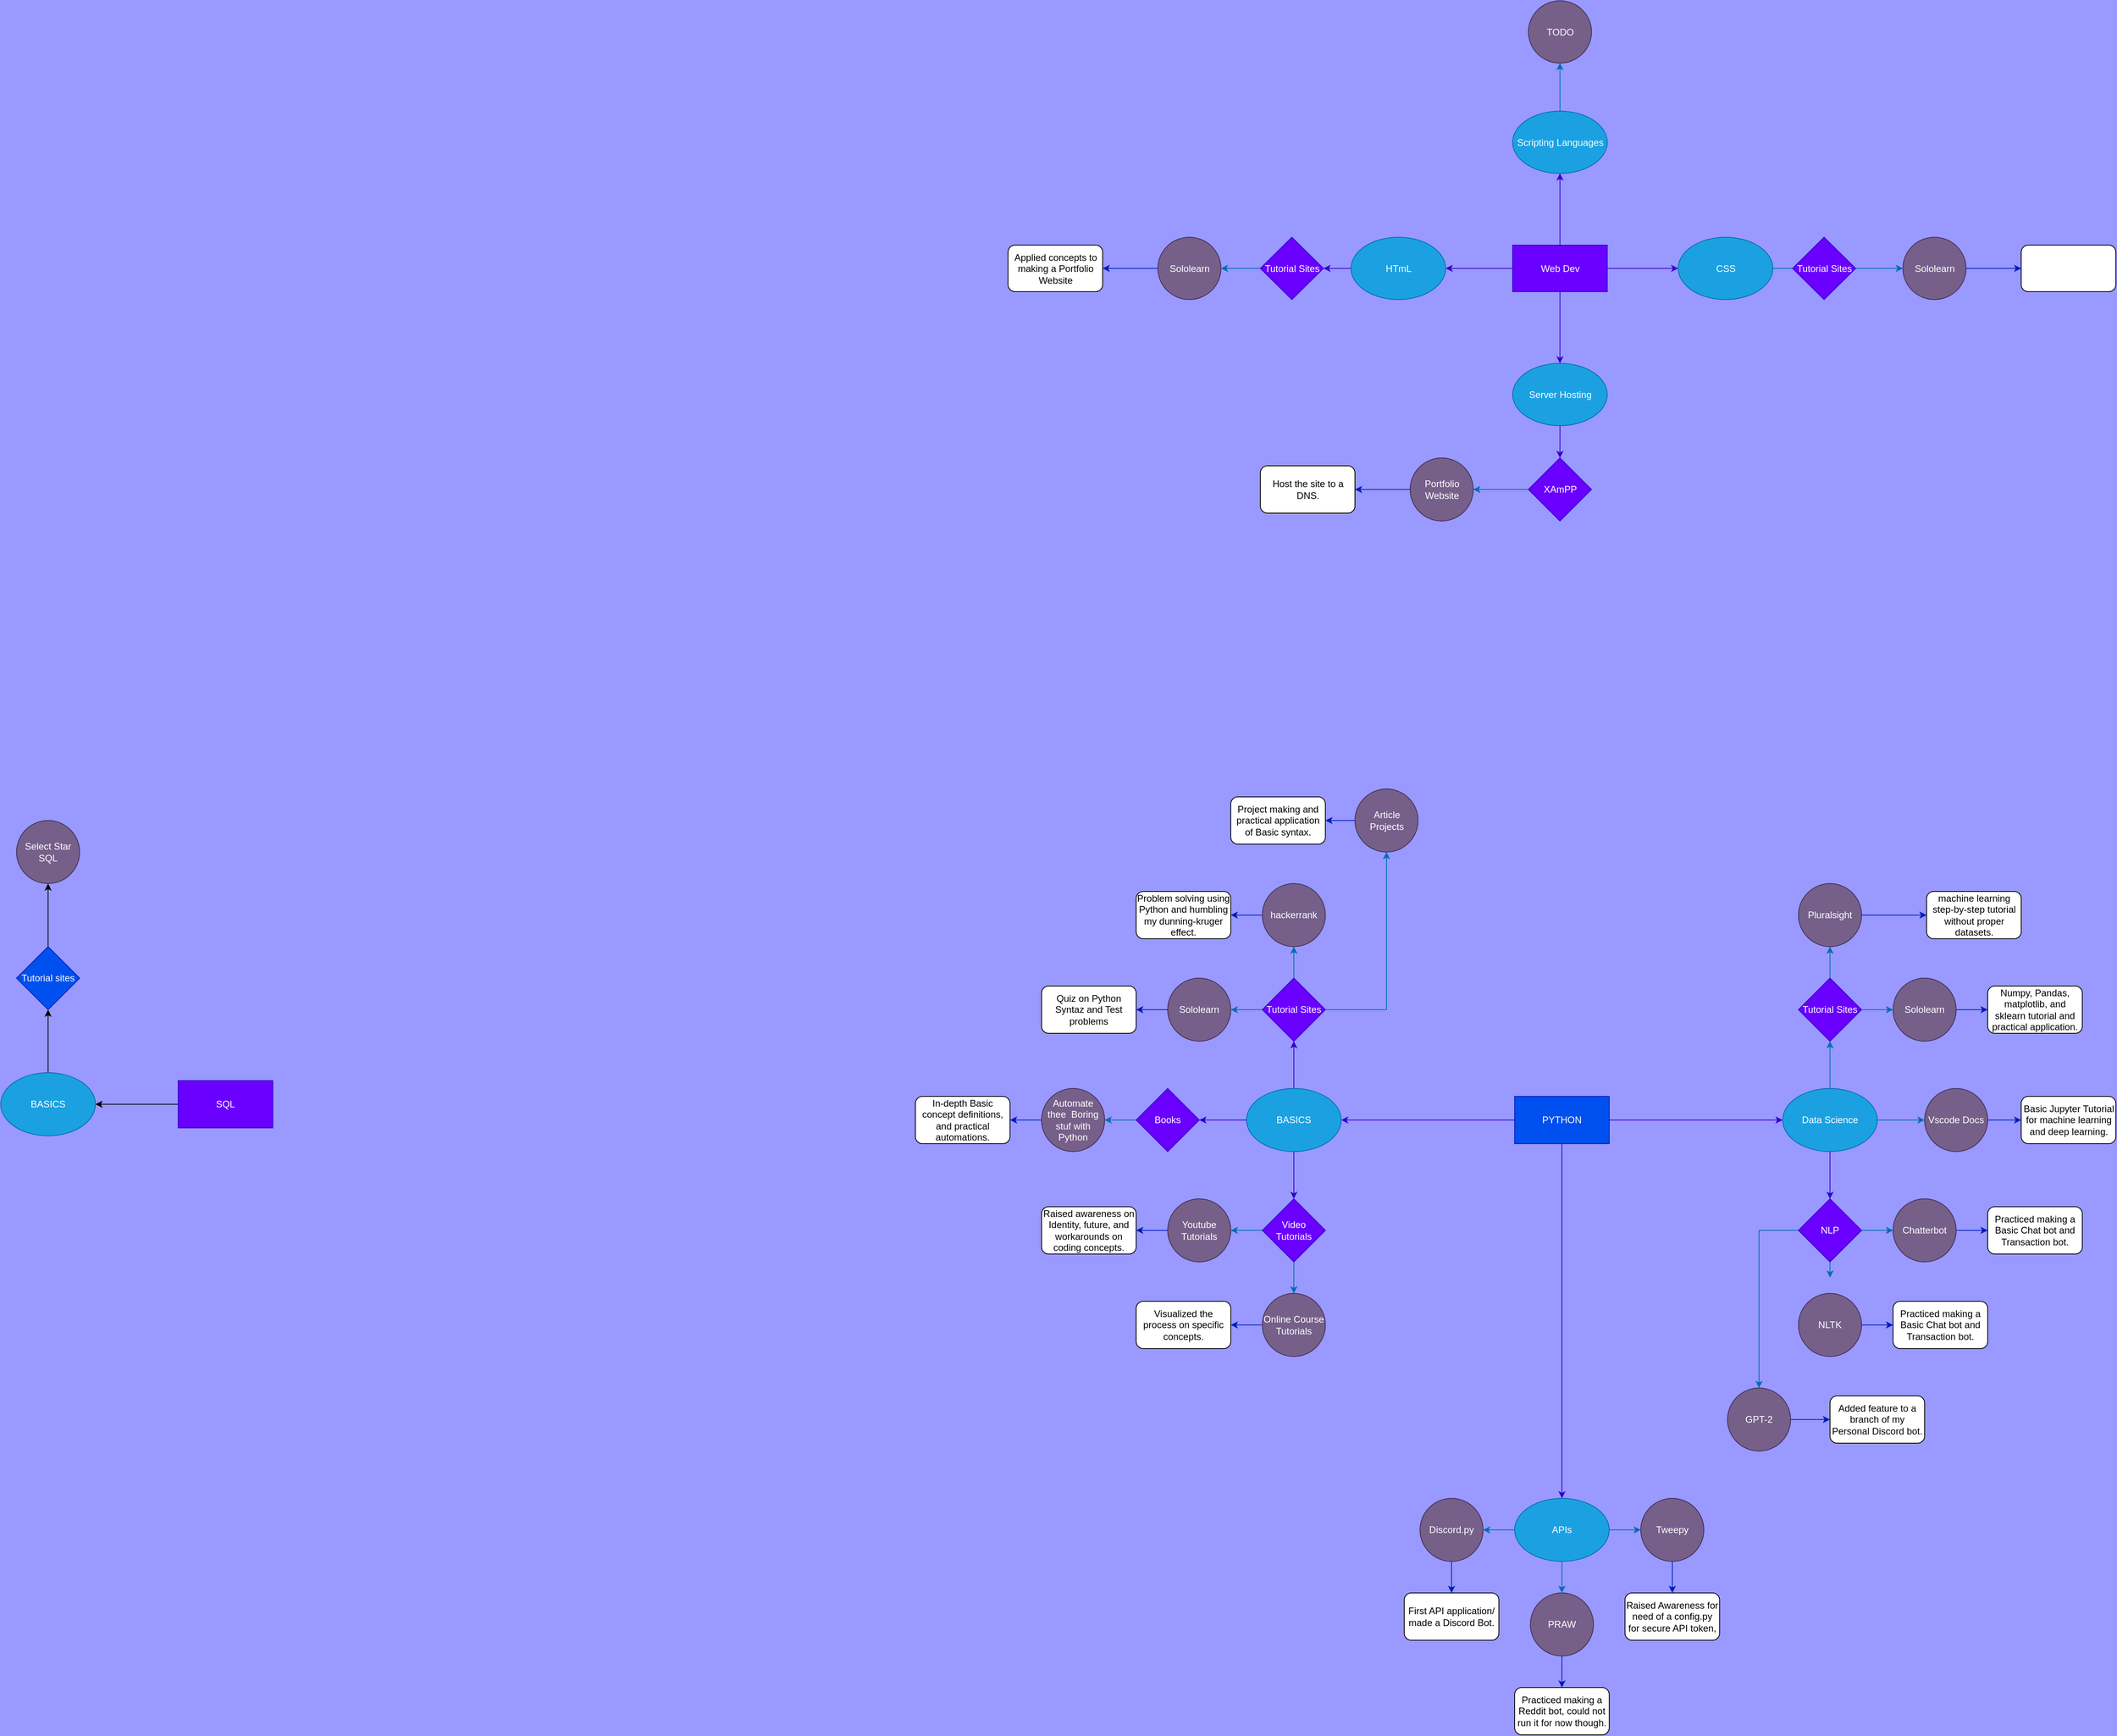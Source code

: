 <mxfile version="14.4.3" type="device"><diagram id="81nXWATaYx-iaJ4ZhNMa" name="Page-1"><mxGraphModel dx="6140" dy="3020" grid="1" gridSize="10" guides="1" tooltips="1" connect="1" arrows="1" fold="1" page="1" pageScale="1" pageWidth="850" pageHeight="1100" background="#9999FF" math="1" shadow="0"><root><mxCell id="0"/><mxCell id="1" parent="0"/><mxCell id="wvjxQlPIThpjfqxuVenf-3" value="" style="edgeStyle=orthogonalEdgeStyle;rounded=0;orthogonalLoop=1;jettySize=auto;html=1;fillColor=#6a00ff;strokeColor=#3700CC;" parent="1" source="sG3svEDOS-DDzNkCR_d7-1" target="wvjxQlPIThpjfqxuVenf-2" edge="1"><mxGeometry relative="1" as="geometry"/></mxCell><mxCell id="wvjxQlPIThpjfqxuVenf-27" value="" style="edgeStyle=orthogonalEdgeStyle;rounded=0;orthogonalLoop=1;jettySize=auto;html=1;fillColor=#6a00ff;strokeColor=#3700CC;" parent="1" source="sG3svEDOS-DDzNkCR_d7-1" target="wvjxQlPIThpjfqxuVenf-26" edge="1"><mxGeometry relative="1" as="geometry"/></mxCell><mxCell id="wvjxQlPIThpjfqxuVenf-63" value="" style="edgeStyle=orthogonalEdgeStyle;rounded=0;orthogonalLoop=1;jettySize=auto;html=1;fillColor=#6a00ff;strokeColor=#3700CC;" parent="1" source="sG3svEDOS-DDzNkCR_d7-1" target="72zSj5M3oGyIatLzDzy7-5" edge="1"><mxGeometry relative="1" as="geometry"/></mxCell><mxCell id="sG3svEDOS-DDzNkCR_d7-1" value="PYTHON" style="rounded=0;whiteSpace=wrap;html=1;fillColor=#0050ef;strokeColor=#001DBC;fontColor=#ffffff;" parent="1" vertex="1"><mxGeometry x="360" y="510" width="120" height="60" as="geometry"/></mxCell><mxCell id="72zSj5M3oGyIatLzDzy7-12" value="" style="edgeStyle=orthogonalEdgeStyle;rounded=0;orthogonalLoop=1;jettySize=auto;html=1;fillColor=#1ba1e2;strokeColor=#006EAF;" parent="1" source="wvjxQlPIThpjfqxuVenf-48" target="72zSj5M3oGyIatLzDzy7-9" edge="1"><mxGeometry relative="1" as="geometry"/></mxCell><mxCell id="wvjxQlPIThpjfqxuVenf-106" value="" style="edgeStyle=orthogonalEdgeStyle;rounded=0;orthogonalLoop=1;jettySize=auto;html=1;fillColor=#6a00ff;strokeColor=#3700CC;" parent="1" source="72zSj5M3oGyIatLzDzy7-5" target="wvjxQlPIThpjfqxuVenf-49" edge="1"><mxGeometry relative="1" as="geometry"/></mxCell><mxCell id="wvjxQlPIThpjfqxuVenf-107" value="" style="edgeStyle=orthogonalEdgeStyle;rounded=0;orthogonalLoop=1;jettySize=auto;html=1;fillColor=#6a00ff;strokeColor=#3700CC;" parent="1" source="72zSj5M3oGyIatLzDzy7-5" target="wvjxQlPIThpjfqxuVenf-52" edge="1"><mxGeometry relative="1" as="geometry"/></mxCell><mxCell id="72zSj5M3oGyIatLzDzy7-5" value="BASICS" style="ellipse;whiteSpace=wrap;html=1;fillColor=#1ba1e2;strokeColor=#006EAF;fontColor=#ffffff;" parent="1" vertex="1"><mxGeometry x="20" y="500" width="120" height="80" as="geometry"/></mxCell><mxCell id="wvjxQlPIThpjfqxuVenf-14" value="" style="edgeStyle=orthogonalEdgeStyle;rounded=0;orthogonalLoop=1;jettySize=auto;html=1;fillColor=#0050ef;strokeColor=#001DBC;" parent="1" source="72zSj5M3oGyIatLzDzy7-6" target="wvjxQlPIThpjfqxuVenf-13" edge="1"><mxGeometry relative="1" as="geometry"/></mxCell><mxCell id="72zSj5M3oGyIatLzDzy7-6" value="Sololearn" style="ellipse;whiteSpace=wrap;html=1;aspect=fixed;fillColor=#76608a;strokeColor=#432D57;fontColor=#ffffff;" parent="1" vertex="1"><mxGeometry x="-80" y="360" width="80" height="80" as="geometry"/></mxCell><mxCell id="wvjxQlPIThpjfqxuVenf-109" value="" style="edgeStyle=orthogonalEdgeStyle;rounded=0;orthogonalLoop=1;jettySize=auto;html=1;fillColor=#0050ef;strokeColor=#001DBC;" parent="1" source="72zSj5M3oGyIatLzDzy7-9" target="wvjxQlPIThpjfqxuVenf-15" edge="1"><mxGeometry relative="1" as="geometry"/></mxCell><mxCell id="72zSj5M3oGyIatLzDzy7-9" value="Automate thee&amp;nbsp; Boring stuf with Python" style="ellipse;whiteSpace=wrap;html=1;aspect=fixed;fillColor=#76608a;strokeColor=#432D57;fontColor=#ffffff;" parent="1" vertex="1"><mxGeometry x="-240" y="500" width="80" height="80" as="geometry"/></mxCell><mxCell id="wvjxQlPIThpjfqxuVenf-11" value="" style="edgeStyle=orthogonalEdgeStyle;rounded=0;orthogonalLoop=1;jettySize=auto;html=1;fillColor=#1ba1e2;strokeColor=#006EAF;" parent="1" source="wvjxQlPIThpjfqxuVenf-55" target="wvjxQlPIThpjfqxuVenf-8" edge="1"><mxGeometry relative="1" as="geometry"/></mxCell><mxCell id="wvjxQlPIThpjfqxuVenf-12" value="" style="edgeStyle=orthogonalEdgeStyle;rounded=0;orthogonalLoop=1;jettySize=auto;html=1;fillColor=#1ba1e2;strokeColor=#006EAF;" parent="1" source="wvjxQlPIThpjfqxuVenf-2" target="wvjxQlPIThpjfqxuVenf-9" edge="1"><mxGeometry relative="1" as="geometry"/></mxCell><mxCell id="wvjxQlPIThpjfqxuVenf-60" value="" style="edgeStyle=orthogonalEdgeStyle;rounded=0;orthogonalLoop=1;jettySize=auto;html=1;fillColor=#6a00ff;strokeColor=#3700CC;" parent="1" source="wvjxQlPIThpjfqxuVenf-2" target="wvjxQlPIThpjfqxuVenf-59" edge="1"><mxGeometry relative="1" as="geometry"/></mxCell><mxCell id="wvjxQlPIThpjfqxuVenf-2" value="Data Science" style="ellipse;whiteSpace=wrap;html=1;rounded=0;fillColor=#1ba1e2;strokeColor=#006EAF;fontColor=#ffffff;" parent="1" vertex="1"><mxGeometry x="700" y="500" width="120" height="80" as="geometry"/></mxCell><mxCell id="wvjxQlPIThpjfqxuVenf-4" style="edgeStyle=orthogonalEdgeStyle;rounded=0;orthogonalLoop=1;jettySize=auto;html=1;exitX=0.5;exitY=1;exitDx=0;exitDy=0;" parent="1" edge="1"><mxGeometry relative="1" as="geometry"><mxPoint x="-100" y="702.08" as="sourcePoint"/><mxPoint x="-100" y="702.08" as="targetPoint"/></mxGeometry></mxCell><mxCell id="wvjxQlPIThpjfqxuVenf-25" value="" style="edgeStyle=orthogonalEdgeStyle;rounded=0;orthogonalLoop=1;jettySize=auto;html=1;fillColor=#0050ef;strokeColor=#001DBC;" parent="1" source="wvjxQlPIThpjfqxuVenf-7" target="wvjxQlPIThpjfqxuVenf-22" edge="1"><mxGeometry relative="1" as="geometry"/></mxCell><mxCell id="wvjxQlPIThpjfqxuVenf-7" value="Sololearn" style="ellipse;whiteSpace=wrap;html=1;aspect=fixed;fillColor=#76608a;strokeColor=#432D57;fontColor=#ffffff;" parent="1" vertex="1"><mxGeometry x="840" y="360" width="80" height="80" as="geometry"/></mxCell><mxCell id="wvjxQlPIThpjfqxuVenf-24" value="" style="edgeStyle=orthogonalEdgeStyle;rounded=0;orthogonalLoop=1;jettySize=auto;html=1;fillColor=#0050ef;strokeColor=#001DBC;" parent="1" source="wvjxQlPIThpjfqxuVenf-8" target="wvjxQlPIThpjfqxuVenf-21" edge="1"><mxGeometry relative="1" as="geometry"/></mxCell><mxCell id="wvjxQlPIThpjfqxuVenf-8" value="Pluralsight" style="ellipse;whiteSpace=wrap;html=1;aspect=fixed;fillColor=#76608a;strokeColor=#432D57;fontColor=#ffffff;" parent="1" vertex="1"><mxGeometry x="720" y="240" width="80" height="80" as="geometry"/></mxCell><mxCell id="wvjxQlPIThpjfqxuVenf-23" value="" style="edgeStyle=orthogonalEdgeStyle;rounded=0;orthogonalLoop=1;jettySize=auto;html=1;fillColor=#0050ef;strokeColor=#001DBC;" parent="1" source="wvjxQlPIThpjfqxuVenf-9" target="wvjxQlPIThpjfqxuVenf-20" edge="1"><mxGeometry relative="1" as="geometry"/></mxCell><mxCell id="wvjxQlPIThpjfqxuVenf-9" value="Vscode Docs" style="ellipse;whiteSpace=wrap;html=1;aspect=fixed;fillColor=#76608a;strokeColor=#432D57;fontColor=#ffffff;" parent="1" vertex="1"><mxGeometry x="880" y="500" width="80" height="80" as="geometry"/></mxCell><mxCell id="wvjxQlPIThpjfqxuVenf-13" value="Quiz on Python Syntaz and Test problems" style="rounded=1;whiteSpace=wrap;html=1;" parent="1" vertex="1"><mxGeometry x="-240" y="370" width="120" height="60" as="geometry"/></mxCell><mxCell id="wvjxQlPIThpjfqxuVenf-15" value="In-depth Basic concept definitions, and practical automations." style="rounded=1;whiteSpace=wrap;html=1;" parent="1" vertex="1"><mxGeometry x="-400" y="510" width="120" height="60" as="geometry"/></mxCell><mxCell id="wvjxQlPIThpjfqxuVenf-17" value="Project making and practical application of Basic syntax." style="rounded=1;whiteSpace=wrap;html=1;" parent="1" vertex="1"><mxGeometry y="130.0" width="120" height="60" as="geometry"/></mxCell><mxCell id="wvjxQlPIThpjfqxuVenf-20" value="Basic Jupyter Tutorial for machine learning and deep learning." style="rounded=1;whiteSpace=wrap;html=1;gradientColor=none;" parent="1" vertex="1"><mxGeometry x="1002.5" y="510" width="120" height="60" as="geometry"/></mxCell><mxCell id="wvjxQlPIThpjfqxuVenf-21" value="machine learning step-by-step tutorial without proper datasets." style="rounded=1;whiteSpace=wrap;html=1;" parent="1" vertex="1"><mxGeometry x="882.5" y="250" width="120" height="60" as="geometry"/></mxCell><mxCell id="wvjxQlPIThpjfqxuVenf-22" value="Numpy, Pandas, matplotlib, and sklearn tutorial and practical application." style="rounded=1;whiteSpace=wrap;html=1;gradientColor=none;" parent="1" vertex="1"><mxGeometry x="960" y="370" width="120" height="60" as="geometry"/></mxCell><mxCell id="wvjxQlPIThpjfqxuVenf-34" value="" style="edgeStyle=orthogonalEdgeStyle;rounded=0;orthogonalLoop=1;jettySize=auto;html=1;fillColor=#1ba1e2;strokeColor=#006EAF;" parent="1" source="wvjxQlPIThpjfqxuVenf-26" target="wvjxQlPIThpjfqxuVenf-32" edge="1"><mxGeometry relative="1" as="geometry"/></mxCell><mxCell id="wvjxQlPIThpjfqxuVenf-35" value="" style="edgeStyle=orthogonalEdgeStyle;rounded=0;orthogonalLoop=1;jettySize=auto;html=1;fillColor=#1ba1e2;strokeColor=#006EAF;" parent="1" source="wvjxQlPIThpjfqxuVenf-26" target="wvjxQlPIThpjfqxuVenf-31" edge="1"><mxGeometry relative="1" as="geometry"/></mxCell><mxCell id="wvjxQlPIThpjfqxuVenf-36" value="" style="edgeStyle=orthogonalEdgeStyle;rounded=0;orthogonalLoop=1;jettySize=auto;html=1;fillColor=#1ba1e2;strokeColor=#006EAF;" parent="1" source="wvjxQlPIThpjfqxuVenf-26" target="wvjxQlPIThpjfqxuVenf-33" edge="1"><mxGeometry relative="1" as="geometry"/></mxCell><mxCell id="wvjxQlPIThpjfqxuVenf-26" value="APIs" style="ellipse;whiteSpace=wrap;html=1;fillColor=#1ba1e2;strokeColor=#006EAF;fontColor=#ffffff;" parent="1" vertex="1"><mxGeometry x="360" y="1020" width="120" height="80" as="geometry"/></mxCell><mxCell id="wvjxQlPIThpjfqxuVenf-42" value="" style="edgeStyle=orthogonalEdgeStyle;rounded=0;orthogonalLoop=1;jettySize=auto;html=1;fillColor=#0050ef;strokeColor=#001DBC;" parent="1" source="wvjxQlPIThpjfqxuVenf-31" target="wvjxQlPIThpjfqxuVenf-38" edge="1"><mxGeometry relative="1" as="geometry"/></mxCell><mxCell id="wvjxQlPIThpjfqxuVenf-31" value="PRAW" style="ellipse;whiteSpace=wrap;html=1;aspect=fixed;fillColor=#76608a;strokeColor=#432D57;fontColor=#ffffff;" parent="1" vertex="1"><mxGeometry x="380" y="1140" width="80" height="80" as="geometry"/></mxCell><mxCell id="wvjxQlPIThpjfqxuVenf-41" value="" style="edgeStyle=orthogonalEdgeStyle;rounded=0;orthogonalLoop=1;jettySize=auto;html=1;fillColor=#0050ef;strokeColor=#001DBC;" parent="1" source="wvjxQlPIThpjfqxuVenf-32" target="wvjxQlPIThpjfqxuVenf-37" edge="1"><mxGeometry relative="1" as="geometry"/></mxCell><mxCell id="wvjxQlPIThpjfqxuVenf-32" value="Discord.py" style="ellipse;whiteSpace=wrap;html=1;aspect=fixed;fillColor=#76608a;strokeColor=#432D57;fontColor=#ffffff;" parent="1" vertex="1"><mxGeometry x="240" y="1020" width="80" height="80" as="geometry"/></mxCell><mxCell id="wvjxQlPIThpjfqxuVenf-40" value="" style="edgeStyle=orthogonalEdgeStyle;rounded=0;orthogonalLoop=1;jettySize=auto;html=1;fillColor=#0050ef;strokeColor=#001DBC;" parent="1" source="wvjxQlPIThpjfqxuVenf-33" target="wvjxQlPIThpjfqxuVenf-39" edge="1"><mxGeometry relative="1" as="geometry"/></mxCell><mxCell id="wvjxQlPIThpjfqxuVenf-33" value="Tweepy" style="ellipse;whiteSpace=wrap;html=1;aspect=fixed;fillColor=#76608a;strokeColor=#432D57;fontColor=#ffffff;" parent="1" vertex="1"><mxGeometry x="520" y="1020" width="80" height="80" as="geometry"/></mxCell><mxCell id="wvjxQlPIThpjfqxuVenf-37" value="First API application/&lt;br&gt;made a Discord Bot." style="rounded=1;whiteSpace=wrap;html=1;gradientColor=none;" parent="1" vertex="1"><mxGeometry x="220" y="1140" width="120" height="60" as="geometry"/></mxCell><mxCell id="wvjxQlPIThpjfqxuVenf-38" value="Practiced making a Reddit bot, could not run it for now though." style="rounded=1;whiteSpace=wrap;html=1;gradientColor=none;" parent="1" vertex="1"><mxGeometry x="360" y="1260" width="120" height="60" as="geometry"/></mxCell><mxCell id="wvjxQlPIThpjfqxuVenf-39" value="Raised Awareness for need of a config.py for secure API token," style="rounded=1;whiteSpace=wrap;html=1;gradientColor=none;" parent="1" vertex="1"><mxGeometry x="500" y="1140" width="120" height="60" as="geometry"/></mxCell><mxCell id="wvjxQlPIThpjfqxuVenf-118" value="" style="edgeStyle=orthogonalEdgeStyle;rounded=0;orthogonalLoop=1;jettySize=auto;html=1;fillColor=#1ba1e2;strokeColor=#006EAF;" parent="1" source="wvjxQlPIThpjfqxuVenf-49" target="wvjxQlPIThpjfqxuVenf-117" edge="1"><mxGeometry relative="1" as="geometry"/></mxCell><mxCell id="wvjxQlPIThpjfqxuVenf-120" value="" style="edgeStyle=orthogonalEdgeStyle;rounded=0;orthogonalLoop=1;jettySize=auto;html=1;fillColor=#1ba1e2;strokeColor=#006EAF;" parent="1" source="wvjxQlPIThpjfqxuVenf-49" target="wvjxQlPIThpjfqxuVenf-119" edge="1"><mxGeometry relative="1" as="geometry"/></mxCell><mxCell id="wvjxQlPIThpjfqxuVenf-49" value="Video Tutorials" style="rhombus;whiteSpace=wrap;html=1;fillColor=#6a00ff;strokeColor=#3700CC;fontColor=#ffffff;" parent="1" vertex="1"><mxGeometry x="40" y="640.0" width="80" height="80" as="geometry"/></mxCell><mxCell id="wvjxQlPIThpjfqxuVenf-53" value="" style="edgeStyle=orthogonalEdgeStyle;rounded=0;orthogonalLoop=1;jettySize=auto;html=1;fillColor=#1ba1e2;strokeColor=#006EAF;" parent="1" source="wvjxQlPIThpjfqxuVenf-52" target="72zSj5M3oGyIatLzDzy7-6" edge="1"><mxGeometry relative="1" as="geometry"/></mxCell><mxCell id="wvjxQlPIThpjfqxuVenf-111" value="" style="edgeStyle=orthogonalEdgeStyle;rounded=0;orthogonalLoop=1;jettySize=auto;html=1;fillColor=#1ba1e2;strokeColor=#006EAF;" parent="1" source="wvjxQlPIThpjfqxuVenf-52" target="wvjxQlPIThpjfqxuVenf-110" edge="1"><mxGeometry relative="1" as="geometry"/></mxCell><mxCell id="wvjxQlPIThpjfqxuVenf-115" value="" style="edgeStyle=orthogonalEdgeStyle;rounded=0;orthogonalLoop=1;jettySize=auto;html=1;fillColor=#1ba1e2;strokeColor=#006EAF;entryX=0.5;entryY=1;entryDx=0;entryDy=0;" parent="1" source="wvjxQlPIThpjfqxuVenf-52" target="wvjxQlPIThpjfqxuVenf-114" edge="1"><mxGeometry relative="1" as="geometry"><mxPoint x="200" y="220" as="targetPoint"/></mxGeometry></mxCell><mxCell id="wvjxQlPIThpjfqxuVenf-52" value="Tutorial Sites" style="rhombus;whiteSpace=wrap;html=1;fillColor=#6a00ff;strokeColor=#3700CC;fontColor=#ffffff;" parent="1" vertex="1"><mxGeometry x="40" y="360" width="80" height="80" as="geometry"/></mxCell><mxCell id="wvjxQlPIThpjfqxuVenf-56" value="" style="edgeStyle=orthogonalEdgeStyle;rounded=0;orthogonalLoop=1;jettySize=auto;html=1;fillColor=#1ba1e2;strokeColor=#006EAF;" parent="1" source="wvjxQlPIThpjfqxuVenf-55" target="wvjxQlPIThpjfqxuVenf-7" edge="1"><mxGeometry relative="1" as="geometry"/></mxCell><mxCell id="wvjxQlPIThpjfqxuVenf-62" value="" style="edgeStyle=orthogonalEdgeStyle;rounded=0;orthogonalLoop=1;jettySize=auto;html=1;fillColor=#1ba1e2;strokeColor=#006EAF;" parent="1" source="wvjxQlPIThpjfqxuVenf-59" target="wvjxQlPIThpjfqxuVenf-61" edge="1"><mxGeometry relative="1" as="geometry"/></mxCell><mxCell id="wvjxQlPIThpjfqxuVenf-66" value="" style="edgeStyle=orthogonalEdgeStyle;rounded=0;orthogonalLoop=1;jettySize=auto;html=1;fillColor=#1ba1e2;strokeColor=#006EAF;" parent="1" source="wvjxQlPIThpjfqxuVenf-59" edge="1"><mxGeometry relative="1" as="geometry"><mxPoint x="760" y="740" as="targetPoint"/></mxGeometry></mxCell><mxCell id="wvjxQlPIThpjfqxuVenf-104" style="edgeStyle=orthogonalEdgeStyle;rounded=0;orthogonalLoop=1;jettySize=auto;html=1;exitX=0;exitY=0.5;exitDx=0;exitDy=0;fillColor=#1ba1e2;strokeColor=#006EAF;entryX=0.5;entryY=0;entryDx=0;entryDy=0;" parent="1" source="wvjxQlPIThpjfqxuVenf-59" target="wvjxQlPIThpjfqxuVenf-67" edge="1"><mxGeometry relative="1" as="geometry"><mxPoint x="670" y="860" as="targetPoint"/><Array as="points"><mxPoint x="670" y="680"/></Array></mxGeometry></mxCell><mxCell id="wvjxQlPIThpjfqxuVenf-59" value="NLP" style="rhombus;whiteSpace=wrap;html=1;rounded=0;fillColor=#6a00ff;strokeColor=#3700CC;fontColor=#ffffff;" parent="1" vertex="1"><mxGeometry x="720" y="640" width="80" height="80" as="geometry"/></mxCell><mxCell id="wvjxQlPIThpjfqxuVenf-74" value="" style="edgeStyle=orthogonalEdgeStyle;rounded=0;orthogonalLoop=1;jettySize=auto;html=1;fillColor=#0050ef;strokeColor=#001DBC;" parent="1" source="wvjxQlPIThpjfqxuVenf-61" target="wvjxQlPIThpjfqxuVenf-69" edge="1"><mxGeometry relative="1" as="geometry"/></mxCell><mxCell id="wvjxQlPIThpjfqxuVenf-61" value="Chatterbot" style="ellipse;whiteSpace=wrap;html=1;aspect=fixed;fillColor=#76608a;strokeColor=#432D57;fontColor=#ffffff;" parent="1" vertex="1"><mxGeometry x="840" y="640" width="80" height="80" as="geometry"/></mxCell><mxCell id="wvjxQlPIThpjfqxuVenf-73" value="" style="edgeStyle=orthogonalEdgeStyle;rounded=0;orthogonalLoop=1;jettySize=auto;html=1;fillColor=#0050ef;strokeColor=#001DBC;" parent="1" source="wvjxQlPIThpjfqxuVenf-65" target="wvjxQlPIThpjfqxuVenf-70" edge="1"><mxGeometry relative="1" as="geometry"/></mxCell><mxCell id="wvjxQlPIThpjfqxuVenf-65" value="NLTK" style="ellipse;whiteSpace=wrap;html=1;aspect=fixed;fillColor=#76608a;strokeColor=#432D57;fontColor=#ffffff;" parent="1" vertex="1"><mxGeometry x="720" y="760" width="80" height="80" as="geometry"/></mxCell><mxCell id="wvjxQlPIThpjfqxuVenf-72" value="" style="edgeStyle=orthogonalEdgeStyle;rounded=0;orthogonalLoop=1;jettySize=auto;html=1;fillColor=#0050ef;strokeColor=#001DBC;" parent="1" source="wvjxQlPIThpjfqxuVenf-67" target="wvjxQlPIThpjfqxuVenf-71" edge="1"><mxGeometry relative="1" as="geometry"/></mxCell><mxCell id="wvjxQlPIThpjfqxuVenf-67" value="GPT-2" style="ellipse;whiteSpace=wrap;html=1;aspect=fixed;fillColor=#76608a;strokeColor=#432D57;fontColor=#ffffff;" parent="1" vertex="1"><mxGeometry x="630" y="880" width="80" height="80" as="geometry"/></mxCell><mxCell id="wvjxQlPIThpjfqxuVenf-69" value="Practiced making a Basic Chat bot and Transaction bot." style="rounded=1;whiteSpace=wrap;html=1;gradientColor=none;" parent="1" vertex="1"><mxGeometry x="960" y="650" width="120" height="60" as="geometry"/></mxCell><mxCell id="wvjxQlPIThpjfqxuVenf-70" value="Practiced making a Basic Chat bot and Transaction bot." style="rounded=1;whiteSpace=wrap;html=1;gradientColor=none;" parent="1" vertex="1"><mxGeometry x="840" y="770" width="120" height="60" as="geometry"/></mxCell><mxCell id="wvjxQlPIThpjfqxuVenf-71" value="Added feature to a branch of my Personal Discord bot." style="rounded=1;whiteSpace=wrap;html=1;gradientColor=none;" parent="1" vertex="1"><mxGeometry x="760" y="890" width="120" height="60" as="geometry"/></mxCell><mxCell id="wvjxQlPIThpjfqxuVenf-79" value="" style="edgeStyle=orthogonalEdgeStyle;rounded=0;orthogonalLoop=1;jettySize=auto;html=1;fillColor=#6a00ff;strokeColor=#3700CC;" parent="1" source="wvjxQlPIThpjfqxuVenf-75" target="wvjxQlPIThpjfqxuVenf-77" edge="1"><mxGeometry relative="1" as="geometry"/></mxCell><mxCell id="wvjxQlPIThpjfqxuVenf-80" value="" style="edgeStyle=orthogonalEdgeStyle;rounded=0;orthogonalLoop=1;jettySize=auto;html=1;fillColor=#6a00ff;strokeColor=#3700CC;" parent="1" source="wvjxQlPIThpjfqxuVenf-75" target="wvjxQlPIThpjfqxuVenf-76" edge="1"><mxGeometry relative="1" as="geometry"/></mxCell><mxCell id="wvjxQlPIThpjfqxuVenf-81" value="" style="edgeStyle=orthogonalEdgeStyle;rounded=0;orthogonalLoop=1;jettySize=auto;html=1;fillColor=#6a00ff;strokeColor=#3700CC;" parent="1" source="wvjxQlPIThpjfqxuVenf-75" target="wvjxQlPIThpjfqxuVenf-78" edge="1"><mxGeometry relative="1" as="geometry"/></mxCell><mxCell id="wvjxQlPIThpjfqxuVenf-97" value="" style="edgeStyle=orthogonalEdgeStyle;rounded=0;orthogonalLoop=1;jettySize=auto;html=1;fillColor=#6a00ff;strokeColor=#3700CC;" parent="1" source="wvjxQlPIThpjfqxuVenf-75" target="wvjxQlPIThpjfqxuVenf-96" edge="1"><mxGeometry relative="1" as="geometry"/></mxCell><mxCell id="wvjxQlPIThpjfqxuVenf-75" value="Web Dev" style="rounded=0;whiteSpace=wrap;html=1;fillColor=#6a00ff;strokeColor=#3700CC;fontColor=#ffffff;" parent="1" vertex="1"><mxGeometry x="357.5" y="-570" width="120" height="59" as="geometry"/></mxCell><mxCell id="wvjxQlPIThpjfqxuVenf-83" value="" style="edgeStyle=orthogonalEdgeStyle;rounded=0;orthogonalLoop=1;jettySize=auto;html=1;fillColor=#6a00ff;strokeColor=#3700CC;" parent="1" source="wvjxQlPIThpjfqxuVenf-76" target="wvjxQlPIThpjfqxuVenf-82" edge="1"><mxGeometry relative="1" as="geometry"/></mxCell><mxCell id="wvjxQlPIThpjfqxuVenf-76" value="HTmL" style="ellipse;whiteSpace=wrap;html=1;fillColor=#1ba1e2;strokeColor=#006EAF;fontColor=#ffffff;" parent="1" vertex="1"><mxGeometry x="152.5" y="-580" width="120" height="79" as="geometry"/></mxCell><mxCell id="wvjxQlPIThpjfqxuVenf-89" value="" style="edgeStyle=orthogonalEdgeStyle;rounded=0;orthogonalLoop=1;jettySize=auto;html=1;fillColor=#1ba1e2;strokeColor=#006EAF;" parent="1" source="wvjxQlPIThpjfqxuVenf-77" target="wvjxQlPIThpjfqxuVenf-88" edge="1"><mxGeometry relative="1" as="geometry"/></mxCell><mxCell id="wvjxQlPIThpjfqxuVenf-77" value="CSS" style="ellipse;whiteSpace=wrap;html=1;fillColor=#1ba1e2;strokeColor=#006EAF;fontColor=#ffffff;" parent="1" vertex="1"><mxGeometry x="567.5" y="-580" width="120" height="79" as="geometry"/></mxCell><mxCell id="wvjxQlPIThpjfqxuVenf-93" value="" style="edgeStyle=orthogonalEdgeStyle;rounded=0;orthogonalLoop=1;jettySize=auto;html=1;fillColor=#1ba1e2;strokeColor=#006EAF;" parent="1" source="wvjxQlPIThpjfqxuVenf-78" target="wvjxQlPIThpjfqxuVenf-92" edge="1"><mxGeometry relative="1" as="geometry"/></mxCell><mxCell id="wvjxQlPIThpjfqxuVenf-78" value="Scripting Languages" style="ellipse;whiteSpace=wrap;html=1;fillColor=#1ba1e2;strokeColor=#006EAF;fontColor=#ffffff;" parent="1" vertex="1"><mxGeometry x="357.5" y="-740" width="120" height="79" as="geometry"/></mxCell><mxCell id="wvjxQlPIThpjfqxuVenf-86" value="" style="edgeStyle=orthogonalEdgeStyle;rounded=0;orthogonalLoop=1;jettySize=auto;html=1;fillColor=#1ba1e2;strokeColor=#006EAF;" parent="1" source="wvjxQlPIThpjfqxuVenf-82" target="wvjxQlPIThpjfqxuVenf-84" edge="1"><mxGeometry relative="1" as="geometry"/></mxCell><mxCell id="wvjxQlPIThpjfqxuVenf-82" value="Tutorial Sites" style="rhombus;whiteSpace=wrap;html=1;fillColor=#6a00ff;strokeColor=#3700CC;fontColor=#ffffff;" parent="1" vertex="1"><mxGeometry x="37.5" y="-580" width="80" height="79" as="geometry"/></mxCell><mxCell id="wvjxQlPIThpjfqxuVenf-87" value="" style="edgeStyle=orthogonalEdgeStyle;rounded=0;orthogonalLoop=1;jettySize=auto;html=1;fillColor=#0050ef;strokeColor=#001DBC;" parent="1" source="wvjxQlPIThpjfqxuVenf-84" target="wvjxQlPIThpjfqxuVenf-85" edge="1"><mxGeometry relative="1" as="geometry"/></mxCell><mxCell id="wvjxQlPIThpjfqxuVenf-84" value="Sololearn" style="ellipse;whiteSpace=wrap;html=1;aspect=fixed;fillColor=#76608a;strokeColor=#432D57;fontColor=#ffffff;" parent="1" vertex="1"><mxGeometry x="-92.5" y="-580" width="80" height="79" as="geometry"/></mxCell><mxCell id="wvjxQlPIThpjfqxuVenf-85" value="Applied concepts to making a Portfolio Website" style="rounded=1;whiteSpace=wrap;html=1;gradientColor=none;" parent="1" vertex="1"><mxGeometry x="-282.5" y="-570" width="120" height="59" as="geometry"/></mxCell><mxCell id="wvjxQlPIThpjfqxuVenf-95" value="" style="edgeStyle=orthogonalEdgeStyle;rounded=0;orthogonalLoop=1;jettySize=auto;html=1;fillColor=#0050ef;strokeColor=#001DBC;" parent="1" source="wvjxQlPIThpjfqxuVenf-88" target="wvjxQlPIThpjfqxuVenf-94" edge="1"><mxGeometry relative="1" as="geometry"/></mxCell><mxCell id="wvjxQlPIThpjfqxuVenf-88" value="Sololearn" style="ellipse;whiteSpace=wrap;html=1;aspect=fixed;fillColor=#76608a;strokeColor=#432D57;fontColor=#ffffff;" parent="1" vertex="1"><mxGeometry x="852.5" y="-580" width="80" height="79" as="geometry"/></mxCell><mxCell id="wvjxQlPIThpjfqxuVenf-90" value="Tutorial Sites" style="rhombus;whiteSpace=wrap;html=1;fillColor=#6a00ff;strokeColor=#3700CC;fontColor=#ffffff;" parent="1" vertex="1"><mxGeometry x="712.5" y="-580" width="80" height="79" as="geometry"/></mxCell><mxCell id="wvjxQlPIThpjfqxuVenf-92" value="TODO" style="ellipse;whiteSpace=wrap;html=1;aspect=fixed;fillColor=#76608a;strokeColor=#432D57;fontColor=#ffffff;" parent="1" vertex="1"><mxGeometry x="377.5" y="-880" width="80" height="79" as="geometry"/></mxCell><mxCell id="wvjxQlPIThpjfqxuVenf-94" value="" style="rounded=1;whiteSpace=wrap;html=1;gradientColor=none;" parent="1" vertex="1"><mxGeometry x="1002.5" y="-570" width="120" height="59" as="geometry"/></mxCell><mxCell id="wvjxQlPIThpjfqxuVenf-129" style="edgeStyle=orthogonalEdgeStyle;rounded=0;orthogonalLoop=1;jettySize=auto;html=1;fillColor=#6a00ff;strokeColor=#3700CC;" parent="1" source="wvjxQlPIThpjfqxuVenf-96" target="wvjxQlPIThpjfqxuVenf-98" edge="1"><mxGeometry relative="1" as="geometry"><mxPoint x="417.5" y="-360" as="targetPoint"/></mxGeometry></mxCell><mxCell id="wvjxQlPIThpjfqxuVenf-96" value="Server Hosting" style="ellipse;whiteSpace=wrap;html=1;fillColor=#1ba1e2;strokeColor=#006EAF;fontColor=#ffffff;" parent="1" vertex="1"><mxGeometry x="357.5" y="-420" width="120" height="79" as="geometry"/></mxCell><mxCell id="VW-Ftk4P9Oq5BwgOFQwO-2" value="" style="edgeStyle=orthogonalEdgeStyle;rounded=0;orthogonalLoop=1;jettySize=auto;html=1;fillColor=#1ba1e2;strokeColor=#006EAF;" parent="1" source="wvjxQlPIThpjfqxuVenf-98" target="wvjxQlPIThpjfqxuVenf-100" edge="1"><mxGeometry relative="1" as="geometry"/></mxCell><mxCell id="wvjxQlPIThpjfqxuVenf-98" value="XAmPP" style="rhombus;whiteSpace=wrap;html=1;fillColor=#6a00ff;strokeColor=#3700CC;fontColor=#ffffff;" parent="1" vertex="1"><mxGeometry x="377.5" y="-300" width="80" height="80" as="geometry"/></mxCell><mxCell id="VW-Ftk4P9Oq5BwgOFQwO-4" value="" style="edgeStyle=orthogonalEdgeStyle;rounded=0;orthogonalLoop=1;jettySize=auto;html=1;fillColor=#0050ef;strokeColor=#001DBC;" parent="1" source="wvjxQlPIThpjfqxuVenf-100" target="wvjxQlPIThpjfqxuVenf-102" edge="1"><mxGeometry relative="1" as="geometry"/></mxCell><mxCell id="wvjxQlPIThpjfqxuVenf-100" value="Portfolio Website" style="ellipse;whiteSpace=wrap;html=1;aspect=fixed;fillColor=#76608a;strokeColor=#432D57;fontColor=#ffffff;" parent="1" vertex="1"><mxGeometry x="227.5" y="-300" width="80" height="80" as="geometry"/></mxCell><mxCell id="wvjxQlPIThpjfqxuVenf-102" value="Host the site to a DNS." style="rounded=1;whiteSpace=wrap;html=1;gradientColor=none;" parent="1" vertex="1"><mxGeometry x="37.5" y="-290" width="120" height="60" as="geometry"/></mxCell><mxCell id="wvjxQlPIThpjfqxuVenf-48" value="Books" style="rhombus;whiteSpace=wrap;html=1;fillColor=#6a00ff;strokeColor=#3700CC;fontColor=#ffffff;" parent="1" vertex="1"><mxGeometry x="-120" y="500" width="80" height="80" as="geometry"/></mxCell><mxCell id="wvjxQlPIThpjfqxuVenf-108" value="" style="edgeStyle=orthogonalEdgeStyle;rounded=0;orthogonalLoop=1;jettySize=auto;html=1;fillColor=#6a00ff;strokeColor=#3700CC;" parent="1" source="72zSj5M3oGyIatLzDzy7-5" target="wvjxQlPIThpjfqxuVenf-48" edge="1"><mxGeometry relative="1" as="geometry"><mxPoint x="20" y="540.0" as="sourcePoint"/><mxPoint x="-130" y="540.0" as="targetPoint"/></mxGeometry></mxCell><mxCell id="wvjxQlPIThpjfqxuVenf-113" value="" style="edgeStyle=orthogonalEdgeStyle;rounded=0;orthogonalLoop=1;jettySize=auto;html=1;fillColor=#0050ef;strokeColor=#001DBC;" parent="1" source="wvjxQlPIThpjfqxuVenf-110" target="wvjxQlPIThpjfqxuVenf-112" edge="1"><mxGeometry relative="1" as="geometry"/></mxCell><mxCell id="wvjxQlPIThpjfqxuVenf-110" value="hackerrank" style="ellipse;whiteSpace=wrap;html=1;aspect=fixed;fillColor=#76608a;strokeColor=#432D57;fontColor=#ffffff;" parent="1" vertex="1"><mxGeometry x="40" y="240" width="80" height="80" as="geometry"/></mxCell><mxCell id="wvjxQlPIThpjfqxuVenf-112" value="Problem solving using Python and humbling my dunning-kruger effect." style="rounded=1;whiteSpace=wrap;html=1;gradientColor=none;" parent="1" vertex="1"><mxGeometry x="-120" y="250" width="120" height="60" as="geometry"/></mxCell><mxCell id="wvjxQlPIThpjfqxuVenf-116" value="" style="edgeStyle=orthogonalEdgeStyle;rounded=0;orthogonalLoop=1;jettySize=auto;html=1;fillColor=#0050ef;strokeColor=#001DBC;exitX=0;exitY=0.5;exitDx=0;exitDy=0;" parent="1" source="wvjxQlPIThpjfqxuVenf-114" target="wvjxQlPIThpjfqxuVenf-17" edge="1"><mxGeometry relative="1" as="geometry"><mxPoint x="160" y="180" as="sourcePoint"/></mxGeometry></mxCell><mxCell id="wvjxQlPIThpjfqxuVenf-114" value="Article Projects" style="ellipse;whiteSpace=wrap;html=1;aspect=fixed;fillColor=#76608a;strokeColor=#432D57;fontColor=#ffffff;" parent="1" vertex="1"><mxGeometry x="157.5" y="120" width="80" height="80" as="geometry"/></mxCell><mxCell id="wvjxQlPIThpjfqxuVenf-126" value="" style="edgeStyle=orthogonalEdgeStyle;rounded=0;orthogonalLoop=1;jettySize=auto;html=1;fillColor=#0050ef;strokeColor=#001DBC;" parent="1" source="wvjxQlPIThpjfqxuVenf-117" target="wvjxQlPIThpjfqxuVenf-123" edge="1"><mxGeometry relative="1" as="geometry"/></mxCell><mxCell id="wvjxQlPIThpjfqxuVenf-117" value="Youtube Tutorials" style="ellipse;whiteSpace=wrap;html=1;aspect=fixed;fillColor=#76608a;strokeColor=#432D57;fontColor=#ffffff;" parent="1" vertex="1"><mxGeometry x="-80" y="640.0" width="80" height="80" as="geometry"/></mxCell><mxCell id="wvjxQlPIThpjfqxuVenf-127" value="" style="edgeStyle=orthogonalEdgeStyle;rounded=0;orthogonalLoop=1;jettySize=auto;html=1;fillColor=#0050ef;strokeColor=#001DBC;" parent="1" source="wvjxQlPIThpjfqxuVenf-119" target="wvjxQlPIThpjfqxuVenf-124" edge="1"><mxGeometry relative="1" as="geometry"/></mxCell><mxCell id="wvjxQlPIThpjfqxuVenf-119" value="Online Course Tutorials" style="ellipse;whiteSpace=wrap;html=1;aspect=fixed;fillColor=#76608a;strokeColor=#432D57;fontColor=#ffffff;" parent="1" vertex="1"><mxGeometry x="40" y="760" width="80" height="80" as="geometry"/></mxCell><mxCell id="wvjxQlPIThpjfqxuVenf-123" value="Raised awareness on Identity, future, and workarounds on coding concepts." style="rounded=1;whiteSpace=wrap;html=1;gradientColor=none;" parent="1" vertex="1"><mxGeometry x="-240" y="650" width="120" height="60" as="geometry"/></mxCell><mxCell id="wvjxQlPIThpjfqxuVenf-124" value="Visualized the process on specific concepts." style="rounded=1;whiteSpace=wrap;html=1;gradientColor=none;" parent="1" vertex="1"><mxGeometry x="-120" y="770" width="120" height="60" as="geometry"/></mxCell><mxCell id="ENU8W8ZvH9hctwdNhzlc-2" value="" style="edgeStyle=orthogonalEdgeStyle;rounded=0;orthogonalLoop=1;jettySize=auto;html=1;" parent="1" source="GehR_0cl0q2C348yDVwE-1" target="ENU8W8ZvH9hctwdNhzlc-1" edge="1"><mxGeometry relative="1" as="geometry"/></mxCell><mxCell id="GehR_0cl0q2C348yDVwE-1" value="SQL" style="rounded=0;whiteSpace=wrap;html=1;fillColor=#6a00ff;strokeColor=#3700CC;fontColor=#ffffff;" parent="1" vertex="1"><mxGeometry x="-1335" y="490" width="120" height="60" as="geometry"/></mxCell><mxCell id="ENU8W8ZvH9hctwdNhzlc-4" value="" style="edgeStyle=orthogonalEdgeStyle;rounded=0;orthogonalLoop=1;jettySize=auto;html=1;" parent="1" source="ENU8W8ZvH9hctwdNhzlc-1" target="ENU8W8ZvH9hctwdNhzlc-3" edge="1"><mxGeometry relative="1" as="geometry"/></mxCell><mxCell id="ENU8W8ZvH9hctwdNhzlc-1" value="BASICS" style="ellipse;whiteSpace=wrap;html=1;fillColor=#1ba1e2;strokeColor=#006EAF;fontColor=#ffffff;" parent="1" vertex="1"><mxGeometry x="-1560" y="480" width="120" height="80" as="geometry"/></mxCell><mxCell id="ENU8W8ZvH9hctwdNhzlc-6" value="" style="edgeStyle=orthogonalEdgeStyle;rounded=0;orthogonalLoop=1;jettySize=auto;html=1;" parent="1" source="ENU8W8ZvH9hctwdNhzlc-3" target="ENU8W8ZvH9hctwdNhzlc-5" edge="1"><mxGeometry relative="1" as="geometry"/></mxCell><mxCell id="ENU8W8ZvH9hctwdNhzlc-3" value="Tutorial sites" style="rhombus;whiteSpace=wrap;html=1;fillColor=#0050ef;strokeColor=#001DBC;fontColor=#ffffff;" parent="1" vertex="1"><mxGeometry x="-1540" y="320" width="80" height="80" as="geometry"/></mxCell><mxCell id="ENU8W8ZvH9hctwdNhzlc-5" value="Select Star SQL" style="ellipse;whiteSpace=wrap;html=1;aspect=fixed;fillColor=#76608a;strokeColor=#432D57;fontColor=#ffffff;" parent="1" vertex="1"><mxGeometry x="-1540" y="160" width="80" height="80" as="geometry"/></mxCell><mxCell id="wvjxQlPIThpjfqxuVenf-55" value="Tutorial Sites" style="rhombus;whiteSpace=wrap;html=1;fillColor=#6a00ff;strokeColor=#3700CC;fontColor=#ffffff;" parent="1" vertex="1"><mxGeometry x="720" y="360" width="80" height="80" as="geometry"/></mxCell><mxCell id="ENU8W8ZvH9hctwdNhzlc-7" value="" style="edgeStyle=orthogonalEdgeStyle;rounded=0;orthogonalLoop=1;jettySize=auto;html=1;fillColor=#1ba1e2;strokeColor=#006EAF;" parent="1" source="wvjxQlPIThpjfqxuVenf-2" target="wvjxQlPIThpjfqxuVenf-55" edge="1"><mxGeometry relative="1" as="geometry"><mxPoint x="760" y="500" as="sourcePoint"/><mxPoint x="760" y="340" as="targetPoint"/></mxGeometry></mxCell></root></mxGraphModel></diagram></mxfile>